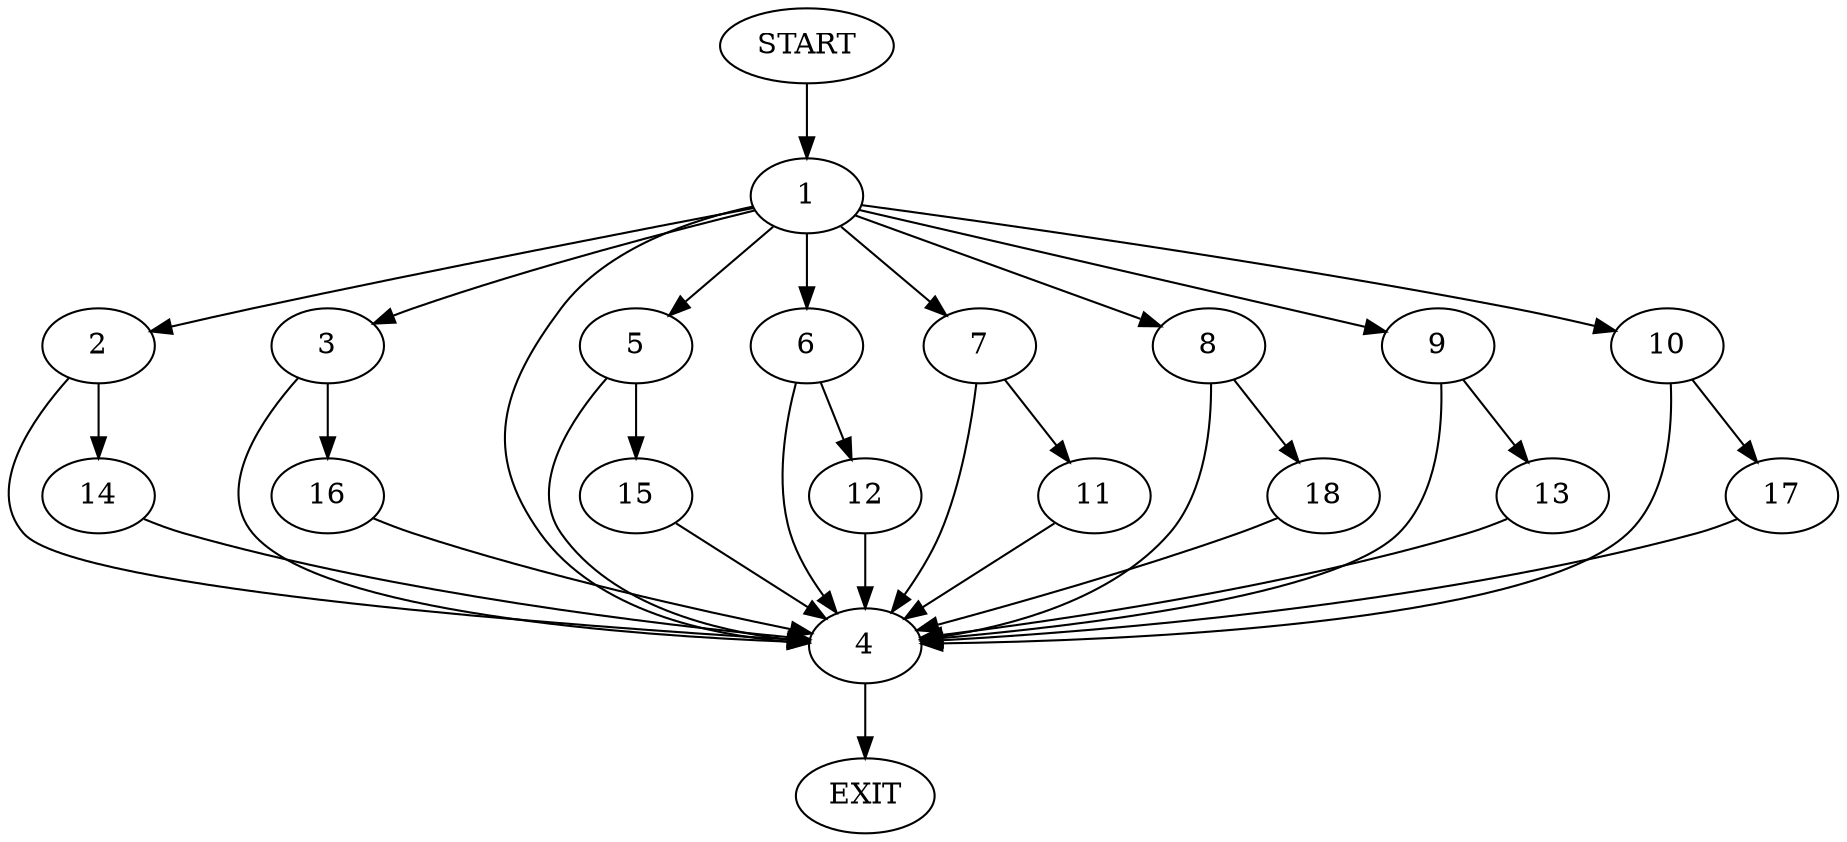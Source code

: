 digraph {
0 [label="START"]
19 [label="EXIT"]
0 -> 1
1 -> 2
1 -> 3
1 -> 4
1 -> 5
1 -> 6
1 -> 7
1 -> 8
1 -> 9
1 -> 10
7 -> 4
7 -> 11
6 -> 12
6 -> 4
9 -> 4
9 -> 13
2 -> 4
2 -> 14
5 -> 4
5 -> 15
3 -> 4
3 -> 16
10 -> 4
10 -> 17
4 -> 19
8 -> 4
8 -> 18
14 -> 4
17 -> 4
15 -> 4
13 -> 4
16 -> 4
11 -> 4
12 -> 4
18 -> 4
}
